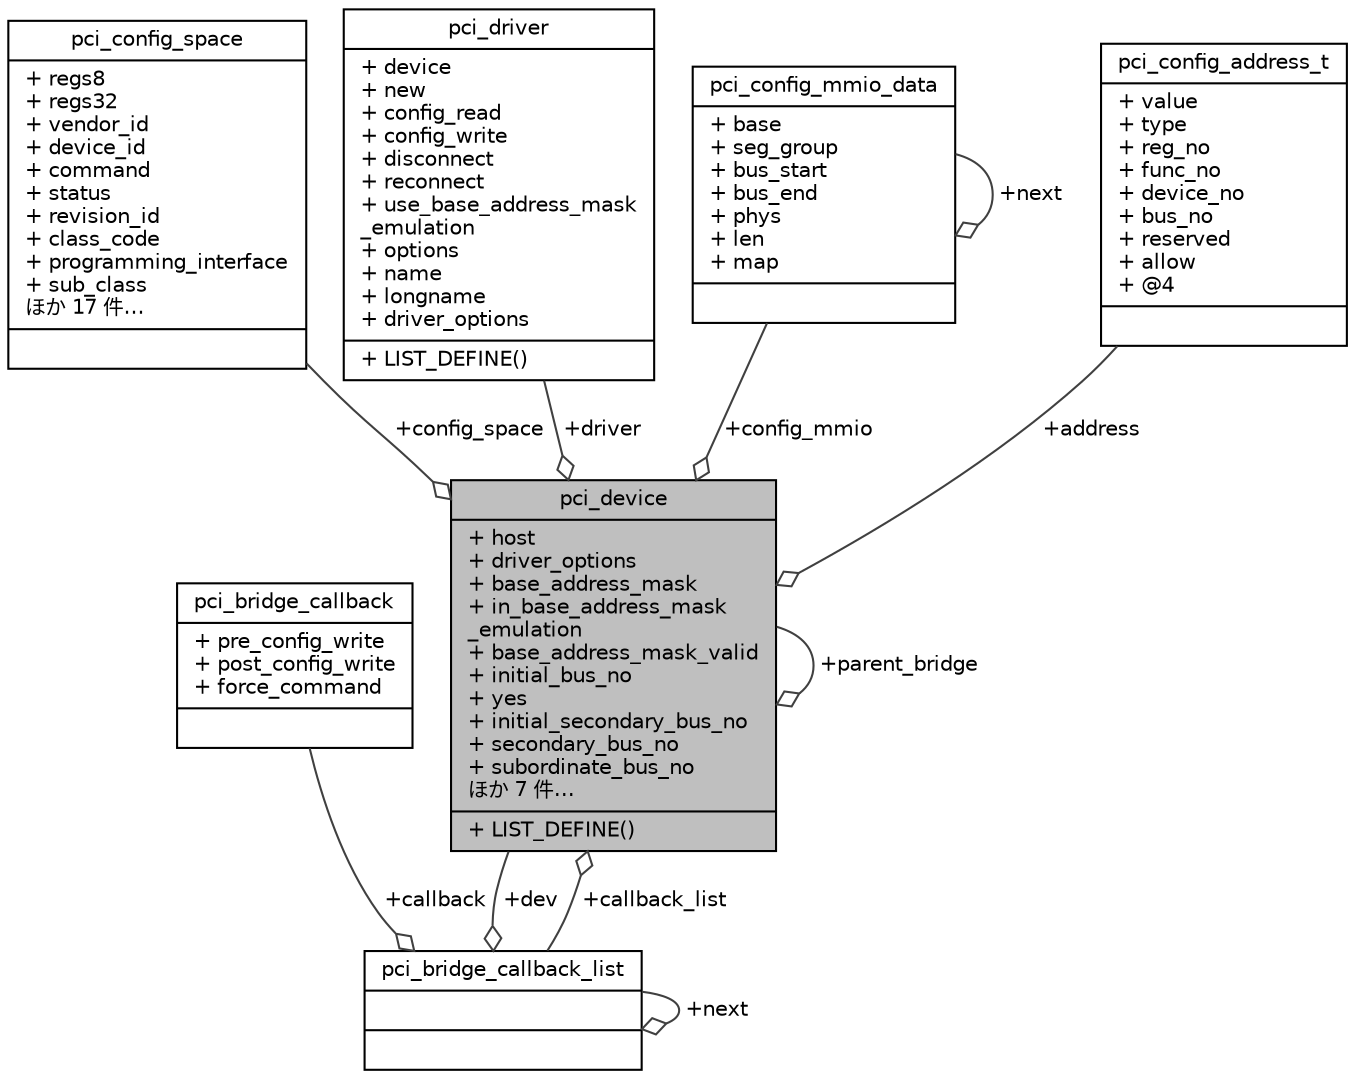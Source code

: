 digraph "pci_device"
{
 // LATEX_PDF_SIZE
  edge [fontname="Helvetica",fontsize="10",labelfontname="Helvetica",labelfontsize="10"];
  node [fontname="Helvetica",fontsize="10",shape=record];
  Node1 [label="{pci_device\n|+ host\l+ driver_options\l+ base_address_mask\l+ in_base_address_mask\l_emulation\l+ base_address_mask_valid\l+ initial_bus_no\l+ yes\l+ initial_secondary_bus_no\l+ secondary_bus_no\l+ subordinate_bus_no\lほか 7 件…\l|+ LIST_DEFINE()\l}",height=0.2,width=0.4,color="black", fillcolor="grey75", style="filled", fontcolor="black",tooltip=" "];
  Node1 -> Node1 [color="grey25",fontsize="10",style="solid",label=" +parent_bridge" ,arrowhead="odiamond",fontname="Helvetica"];
  Node2 -> Node1 [color="grey25",fontsize="10",style="solid",label=" +config_space" ,arrowhead="odiamond",fontname="Helvetica"];
  Node2 [label="{pci_config_space\n|+ regs8\l+ regs32\l+ vendor_id\l+ device_id\l+ command\l+ status\l+ revision_id\l+ class_code\l+ programming_interface\l+ sub_class\lほか 17 件…\l|}",height=0.2,width=0.4,color="black", fillcolor="white", style="filled",URL="$structpci__config__space.html",tooltip=" "];
  Node3 -> Node1 [color="grey25",fontsize="10",style="solid",label=" +driver" ,arrowhead="odiamond",fontname="Helvetica"];
  Node3 [label="{pci_driver\n|+ device\l+ new\l+ config_read\l+ config_write\l+ disconnect\l+ reconnect\l+ use_base_address_mask\l_emulation\l+ options\l+ name\l+ longname\l+ driver_options\l|+ LIST_DEFINE()\l}",height=0.2,width=0.4,color="black", fillcolor="white", style="filled",URL="$structpci__driver.html",tooltip=" "];
  Node4 -> Node1 [color="grey25",fontsize="10",style="solid",label=" +config_mmio" ,arrowhead="odiamond",fontname="Helvetica"];
  Node4 [label="{pci_config_mmio_data\n|+ base\l+ seg_group\l+ bus_start\l+ bus_end\l+ phys\l+ len\l+ map\l|}",height=0.2,width=0.4,color="black", fillcolor="white", style="filled",URL="$structpci__config__mmio__data.html",tooltip=" "];
  Node4 -> Node4 [color="grey25",fontsize="10",style="solid",label=" +next" ,arrowhead="odiamond",fontname="Helvetica"];
  Node5 -> Node1 [color="grey25",fontsize="10",style="solid",label=" +address" ,arrowhead="odiamond",fontname="Helvetica"];
  Node5 [label="{pci_config_address_t\n|+ value\l+ type\l+ reg_no\l+ func_no\l+ device_no\l+ bus_no\l+ reserved\l+ allow\l+ @4\l|}",height=0.2,width=0.4,color="black", fillcolor="white", style="filled",URL="$structpci__config__address__t.html",tooltip=" "];
  Node6 -> Node1 [color="grey25",fontsize="10",style="solid",label=" +callback_list" ,arrowhead="odiamond",fontname="Helvetica"];
  Node6 [label="{pci_bridge_callback_list\n||}",height=0.2,width=0.4,color="black", fillcolor="white", style="filled",URL="$structpci__bridge__callback__list.html",tooltip=" "];
  Node1 -> Node6 [color="grey25",fontsize="10",style="solid",label=" +dev" ,arrowhead="odiamond",fontname="Helvetica"];
  Node6 -> Node6 [color="grey25",fontsize="10",style="solid",label=" +next" ,arrowhead="odiamond",fontname="Helvetica"];
  Node7 -> Node6 [color="grey25",fontsize="10",style="solid",label=" +callback" ,arrowhead="odiamond",fontname="Helvetica"];
  Node7 [label="{pci_bridge_callback\n|+ pre_config_write\l+ post_config_write\l+ force_command\l|}",height=0.2,width=0.4,color="black", fillcolor="white", style="filled",URL="$structpci__bridge__callback.html",tooltip=" "];
}
